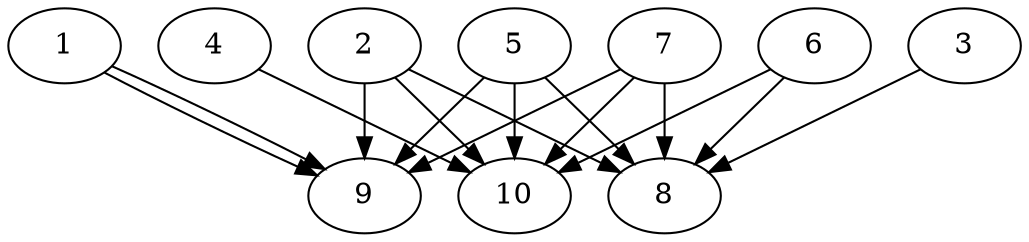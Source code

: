 // DAG automatically generated by daggen at Thu Oct  3 13:58:06 2019
// ./daggen --dot -n 10 --ccr 0.4 --fat 0.9 --regular 0.9 --density 0.9 --mindata 5242880 --maxdata 52428800 
digraph G {
  1 [size="87900160", alpha="0.18", expect_size="35160064"] 
  1 -> 9 [size ="35160064"]
  1 -> 9 [size ="35160064"]
  2 [size="25036800", alpha="0.20", expect_size="10014720"] 
  2 -> 8 [size ="10014720"]
  2 -> 9 [size ="10014720"]
  2 -> 10 [size ="10014720"]
  3 [size="114547200", alpha="0.07", expect_size="45818880"] 
  3 -> 8 [size ="45818880"]
  4 [size="41323520", alpha="0.02", expect_size="16529408"] 
  4 -> 10 [size ="16529408"]
  5 [size="92241920", alpha="0.18", expect_size="36896768"] 
  5 -> 8 [size ="36896768"]
  5 -> 9 [size ="36896768"]
  5 -> 10 [size ="36896768"]
  6 [size="86791680", alpha="0.06", expect_size="34716672"] 
  6 -> 8 [size ="34716672"]
  6 -> 10 [size ="34716672"]
  7 [size="88560640", alpha="0.01", expect_size="35424256"] 
  7 -> 8 [size ="35424256"]
  7 -> 9 [size ="35424256"]
  7 -> 10 [size ="35424256"]
  8 [size="116093440", alpha="0.13", expect_size="46437376"] 
  9 [size="116631040", alpha="0.01", expect_size="46652416"] 
  10 [size="74278400", alpha="0.14", expect_size="29711360"] 
}
